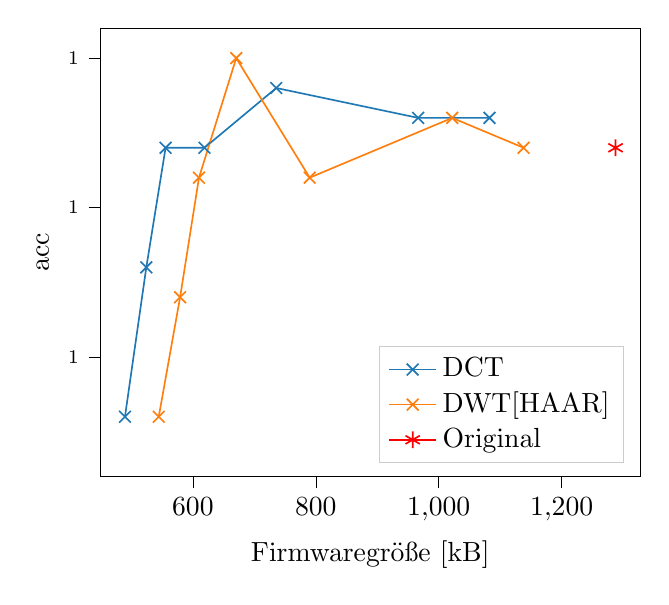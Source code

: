 % This file was created with tikzplotlib v0.10.1.
\begin{tikzpicture}

\definecolor{darkgray176}{RGB}{176,176,176}
\definecolor{darkorange25512714}{RGB}{255,127,14}
\definecolor{lightgray204}{RGB}{204,204,204}
\definecolor{steelblue31119180}{RGB}{31,119,180}

\begin{axis}[
legend cell align={left},
legend style={
  fill opacity=0.8,
  draw opacity=1,
  text opacity=1,
  at={(0.97,0.03)},
  anchor=south east,
  draw=lightgray204
},
tick align=outside,
tick pos=left,
x grid style={darkgray176},
xlabel={Firmwaregröße [kB]},
xmin=449.684, xmax=1327.441,
xtick style={color=black},
y grid style={darkgray176},
ylabel={acc},
ymin=0.936, ymax=0.951,
ytick style={color=black},
y tick label style={
    font=\scriptsize,
    /pgf/number format/.cd,
    use comma,
    fixed,
    fixed zerofill,
    precision=0,
    scaled ticks=false,
    /tikz/.cd
  },
]
\addplot [semithick, steelblue31119180, mark=x, mark size=3.0, mark options={solid}]
table {%
489.582 0.938
524.316 0.943
555.66 0.947
618.91 0.947
735.66 0.949
966.527 0.948
1082.527 0.948
};
\addlegendentry{DCT}
\addplot [semithick, darkorange25512714, mark=x, mark size=3.0, mark options={solid}]
table {%
544.52 0.938
579.254 0.942
609.973 0.946
670.543 0.95
790.098 0.946
1021.949 0.948
1137.949 0.947
};
\addlegendentry{DWT[HAAR]}
\addplot [semithick, red, mark=asterisk, mark size=3.0, mark options={solid}]
table {%
1287.543 0.947
};
\addlegendentry{Original}
\end{axis}

\end{tikzpicture}
